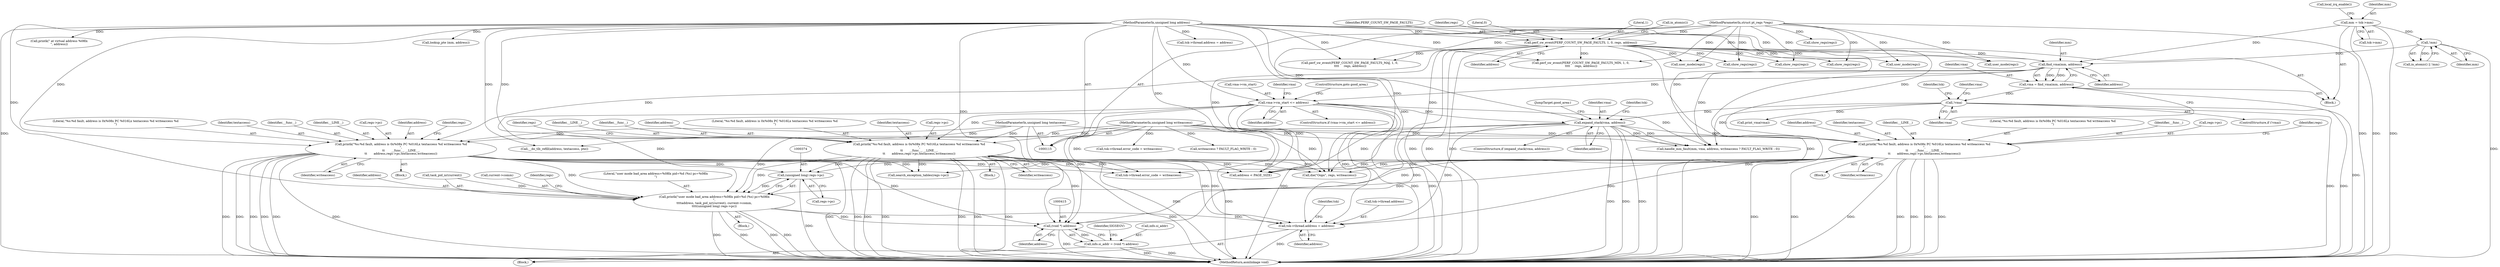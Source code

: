 digraph "0_linux_a8b0ca17b80e92faab46ee7179ba9e99ccb61233_30@pointer" {
"1000373" [label="(Call,(unsigned long) regs->pc)"];
"1000164" [label="(Call,printk(\"%s:%d fault, address is 0x%08x PC %016Lx textaccess %d writeaccess %d\n\",\n\t\t       __func__, __LINE__,\n\t\t       address,regs->pc,textaccess,writeaccess))"];
"1000155" [label="(Call,find_vma(mm, address))"];
"1000145" [label="(Call,!mm)"];
"1000130" [label="(Call,mm = tsk->mm)"];
"1000136" [label="(Call,perf_sw_event(PERF_COUNT_SW_PAGE_FAULTS, 1, 0, regs, address))"];
"1000116" [label="(MethodParameterIn,struct pt_regs *regs)"];
"1000119" [label="(MethodParameterIn,unsigned long address)"];
"1000118" [label="(MethodParameterIn,unsigned long textaccess)"];
"1000117" [label="(MethodParameterIn,unsigned long writeaccess)"];
"1000195" [label="(Call,printk(\"%s:%d fault, address is 0x%08x PC %016Lx textaccess %d writeaccess %d\n\",\n\t\t       __func__, __LINE__,\n\t\t       address,regs->pc,textaccess,writeaccess))"];
"1000178" [label="(Call,vma->vm_start <= address)"];
"1000217" [label="(Call,printk(\"%s:%d fault, address is 0x%08x PC %016Lx textaccess %d writeaccess %d\n\",\n\t\t       __func__, __LINE__,\n\t\t       address,regs->pc,textaccess,writeaccess))"];
"1000211" [label="(Call,expand_stack(vma, address))"];
"1000159" [label="(Call,!vma)"];
"1000153" [label="(Call,vma = find_vma(mm, address))"];
"1000365" [label="(Call,printk(\"user mode bad_area address=%08lx pid=%d (%s) pc=%08lx\n\",\n\t\t\t\taddress, task_pid_nr(current), current->comm,\n\t\t\t\t(unsigned long) regs->pc))"];
"1000386" [label="(Call,tsk->thread.address = address)"];
"1000414" [label="(Call,(void *) address)"];
"1000410" [label="(Call,info.si_addr = (void *) address)"];
"1000135" [label="(Call,local_irq_enable())"];
"1000219" [label="(Identifier,__func__)"];
"1000156" [label="(Identifier,mm)"];
"1000116" [label="(MethodParameterIn,struct pt_regs *regs)"];
"1000478" [label="(Call,tsk->thread.address = address)"];
"1000163" [label="(Identifier,tsk)"];
"1000393" [label="(Call,tsk->thread.error_code = writeaccess)"];
"1000161" [label="(Block,)"];
"1000378" [label="(Call,show_regs(regs))"];
"1000392" [label="(Identifier,address)"];
"1000448" [label="(Call,printk(\" at virtual address %08lx\n\", address))"];
"1000213" [label="(Identifier,address)"];
"1000199" [label="(Identifier,address)"];
"1000179" [label="(Call,vma->vm_start)"];
"1000192" [label="(Block,)"];
"1000165" [label="(Literal,\"%s:%d fault, address is 0x%08x PC %016Lx textaccess %d writeaccess %d\n\")"];
"1000143" [label="(Call,in_atomic() || !mm)"];
"1000154" [label="(Identifier,vma)"];
"1000196" [label="(Literal,\"%s:%d fault, address is 0x%08x PC %016Lx textaccess %d writeaccess %d\n\")"];
"1000504" [label="(Call,user_mode(regs))"];
"1000396" [label="(Identifier,tsk)"];
"1000230" [label="(JumpTarget,good_area:)"];
"1000410" [label="(Call,info.si_addr = (void *) address)"];
"1000366" [label="(Literal,\"user mode bad_area address=%08lx pid=%d (%s) pc=%08lx\n\")"];
"1000172" [label="(Identifier,textaccess)"];
"1000222" [label="(Call,regs->pc)"];
"1000485" [label="(Call,tsk->thread.error_code = writeaccess)"];
"1000212" [label="(Identifier,vma)"];
"1000228" [label="(Identifier,regs)"];
"1000118" [label="(MethodParameterIn,unsigned long textaccess)"];
"1000166" [label="(Identifier,__func__)"];
"1000373" [label="(Call,(unsigned long) regs->pc)"];
"1000132" [label="(Call,tsk->mm)"];
"1000177" [label="(ControlStructure,if (vma->vm_start <= address))"];
"1000211" [label="(Call,expand_stack(vma, address))"];
"1000203" [label="(Identifier,textaccess)"];
"1000140" [label="(Identifier,regs)"];
"1000418" [label="(Identifier,SIGSEGV)"];
"1000367" [label="(Identifier,address)"];
"1000167" [label="(Identifier,__LINE__)"];
"1000205" [label="(Call,show_regs(regs))"];
"1000131" [label="(Identifier,mm)"];
"1000174" [label="(Call,show_regs(regs))"];
"1000350" [label="(Call,user_mode(regs))"];
"1000164" [label="(Call,printk(\"%s:%d fault, address is 0x%08x PC %016Lx textaccess %d writeaccess %d\n\",\n\t\t       __func__, __LINE__,\n\t\t       address,regs->pc,textaccess,writeaccess))"];
"1000184" [label="(ControlStructure,goto good_area;)"];
"1000411" [label="(Call,info.si_addr)"];
"1000182" [label="(Identifier,address)"];
"1000141" [label="(Identifier,address)"];
"1000375" [label="(Call,regs->pc)"];
"1000139" [label="(Literal,0)"];
"1000221" [label="(Identifier,address)"];
"1000207" [label="(Call,print_vma(vma))"];
"1000267" [label="(Call,handle_mm_fault(mm, vma, address, writeaccess ? FAULT_FLAG_WRITE : 0))"];
"1000387" [label="(Call,tsk->thread.address)"];
"1000451" [label="(Call,die(\"Oops\", regs, writeaccess))"];
"1000117" [label="(MethodParameterIn,unsigned long writeaccess)"];
"1000160" [label="(Identifier,vma)"];
"1000217" [label="(Call,printk(\"%s:%d fault, address is 0x%08x PC %016Lx textaccess %d writeaccess %d\n\",\n\t\t       __func__, __LINE__,\n\t\t       address,regs->pc,textaccess,writeaccess))"];
"1000119" [label="(MethodParameterIn,unsigned long address)"];
"1000507" [label="(MethodReturn,asmlinkage void)"];
"1000157" [label="(Identifier,address)"];
"1000138" [label="(Literal,1)"];
"1000370" [label="(Call,current->comm)"];
"1000158" [label="(ControlStructure,if (!vma))"];
"1000302" [label="(Call,perf_sw_event(PERF_COUNT_SW_PAGE_FAULTS_MAJ, 1, 0,\n \t\t\t\t     regs, address))"];
"1000352" [label="(Block,)"];
"1000225" [label="(Identifier,textaccess)"];
"1000130" [label="(Call,mm = tsk->mm)"];
"1000169" [label="(Call,regs->pc)"];
"1000189" [label="(Identifier,vma)"];
"1000136" [label="(Call,perf_sw_event(PERF_COUNT_SW_PAGE_FAULTS, 1, 0, regs, address))"];
"1000168" [label="(Identifier,address)"];
"1000200" [label="(Call,regs->pc)"];
"1000314" [label="(Call,perf_sw_event(PERF_COUNT_SW_PAGE_FAULTS_MIN, 1, 0,\n \t\t\t\t     regs, address))"];
"1000330" [label="(Call,__do_tlb_refill(address, textaccess, pte))"];
"1000322" [label="(Call,lookup_pte (mm, address))"];
"1000206" [label="(Identifier,regs)"];
"1000159" [label="(Call,!vma)"];
"1000195" [label="(Call,printk(\"%s:%d fault, address is 0x%08x PC %016Lx textaccess %d writeaccess %d\n\",\n\t\t       __func__, __LINE__,\n\t\t       address,regs->pc,textaccess,writeaccess))"];
"1000220" [label="(Identifier,__LINE__)"];
"1000153" [label="(Call,vma = find_vma(mm, address))"];
"1000218" [label="(Literal,\"%s:%d fault, address is 0x%08x PC %016Lx textaccess %d writeaccess %d\n\")"];
"1000180" [label="(Identifier,vma)"];
"1000120" [label="(Block,)"];
"1000144" [label="(Call,in_atomic())"];
"1000137" [label="(Identifier,PERF_COUNT_SW_PAGE_FAULTS)"];
"1000198" [label="(Identifier,__LINE__)"];
"1000197" [label="(Identifier,__func__)"];
"1000146" [label="(Identifier,mm)"];
"1000386" [label="(Call,tsk->thread.address = address)"];
"1000175" [label="(Identifier,regs)"];
"1000365" [label="(Call,printk(\"user mode bad_area address=%08lx pid=%d (%s) pc=%08lx\n\",\n\t\t\t\taddress, task_pid_nr(current), current->comm,\n\t\t\t\t(unsigned long) regs->pc))"];
"1000155" [label="(Call,find_vma(mm, address))"];
"1000271" [label="(Call,writeaccess ? FAULT_FLAG_WRITE : 0)"];
"1000416" [label="(Identifier,address)"];
"1000465" [label="(Call,user_mode(regs))"];
"1000204" [label="(Identifier,writeaccess)"];
"1000214" [label="(Block,)"];
"1000216" [label="(Identifier,tsk)"];
"1000444" [label="(Call,address < PAGE_SIZE)"];
"1000210" [label="(ControlStructure,if (expand_stack(vma, address)))"];
"1000178" [label="(Call,vma->vm_start <= address)"];
"1000173" [label="(Identifier,writeaccess)"];
"1000428" [label="(Call,search_exception_tables(regs->pc))"];
"1000227" [label="(Call,show_regs(regs))"];
"1000145" [label="(Call,!mm)"];
"1000379" [label="(Identifier,regs)"];
"1000414" [label="(Call,(void *) address)"];
"1000226" [label="(Identifier,writeaccess)"];
"1000362" [label="(Block,)"];
"1000368" [label="(Call,task_pid_nr(current))"];
"1000373" -> "1000365"  [label="AST: "];
"1000373" -> "1000375"  [label="CFG: "];
"1000374" -> "1000373"  [label="AST: "];
"1000375" -> "1000373"  [label="AST: "];
"1000365" -> "1000373"  [label="CFG: "];
"1000373" -> "1000507"  [label="DDG: "];
"1000373" -> "1000365"  [label="DDG: "];
"1000164" -> "1000373"  [label="DDG: "];
"1000195" -> "1000373"  [label="DDG: "];
"1000217" -> "1000373"  [label="DDG: "];
"1000164" -> "1000161"  [label="AST: "];
"1000164" -> "1000173"  [label="CFG: "];
"1000165" -> "1000164"  [label="AST: "];
"1000166" -> "1000164"  [label="AST: "];
"1000167" -> "1000164"  [label="AST: "];
"1000168" -> "1000164"  [label="AST: "];
"1000169" -> "1000164"  [label="AST: "];
"1000172" -> "1000164"  [label="AST: "];
"1000173" -> "1000164"  [label="AST: "];
"1000175" -> "1000164"  [label="CFG: "];
"1000164" -> "1000507"  [label="DDG: "];
"1000164" -> "1000507"  [label="DDG: "];
"1000164" -> "1000507"  [label="DDG: "];
"1000164" -> "1000507"  [label="DDG: "];
"1000164" -> "1000507"  [label="DDG: "];
"1000164" -> "1000507"  [label="DDG: "];
"1000164" -> "1000507"  [label="DDG: "];
"1000155" -> "1000164"  [label="DDG: "];
"1000119" -> "1000164"  [label="DDG: "];
"1000118" -> "1000164"  [label="DDG: "];
"1000117" -> "1000164"  [label="DDG: "];
"1000164" -> "1000365"  [label="DDG: "];
"1000164" -> "1000386"  [label="DDG: "];
"1000164" -> "1000393"  [label="DDG: "];
"1000164" -> "1000414"  [label="DDG: "];
"1000164" -> "1000428"  [label="DDG: "];
"1000164" -> "1000444"  [label="DDG: "];
"1000164" -> "1000451"  [label="DDG: "];
"1000155" -> "1000153"  [label="AST: "];
"1000155" -> "1000157"  [label="CFG: "];
"1000156" -> "1000155"  [label="AST: "];
"1000157" -> "1000155"  [label="AST: "];
"1000153" -> "1000155"  [label="CFG: "];
"1000155" -> "1000507"  [label="DDG: "];
"1000155" -> "1000153"  [label="DDG: "];
"1000155" -> "1000153"  [label="DDG: "];
"1000145" -> "1000155"  [label="DDG: "];
"1000130" -> "1000155"  [label="DDG: "];
"1000136" -> "1000155"  [label="DDG: "];
"1000119" -> "1000155"  [label="DDG: "];
"1000155" -> "1000178"  [label="DDG: "];
"1000155" -> "1000267"  [label="DDG: "];
"1000145" -> "1000143"  [label="AST: "];
"1000145" -> "1000146"  [label="CFG: "];
"1000146" -> "1000145"  [label="AST: "];
"1000143" -> "1000145"  [label="CFG: "];
"1000145" -> "1000507"  [label="DDG: "];
"1000145" -> "1000143"  [label="DDG: "];
"1000130" -> "1000145"  [label="DDG: "];
"1000130" -> "1000120"  [label="AST: "];
"1000130" -> "1000132"  [label="CFG: "];
"1000131" -> "1000130"  [label="AST: "];
"1000132" -> "1000130"  [label="AST: "];
"1000135" -> "1000130"  [label="CFG: "];
"1000130" -> "1000507"  [label="DDG: "];
"1000130" -> "1000507"  [label="DDG: "];
"1000136" -> "1000120"  [label="AST: "];
"1000136" -> "1000141"  [label="CFG: "];
"1000137" -> "1000136"  [label="AST: "];
"1000138" -> "1000136"  [label="AST: "];
"1000139" -> "1000136"  [label="AST: "];
"1000140" -> "1000136"  [label="AST: "];
"1000141" -> "1000136"  [label="AST: "];
"1000144" -> "1000136"  [label="CFG: "];
"1000136" -> "1000507"  [label="DDG: "];
"1000136" -> "1000507"  [label="DDG: "];
"1000136" -> "1000507"  [label="DDG: "];
"1000136" -> "1000507"  [label="DDG: "];
"1000116" -> "1000136"  [label="DDG: "];
"1000119" -> "1000136"  [label="DDG: "];
"1000136" -> "1000174"  [label="DDG: "];
"1000136" -> "1000205"  [label="DDG: "];
"1000136" -> "1000227"  [label="DDG: "];
"1000136" -> "1000302"  [label="DDG: "];
"1000136" -> "1000314"  [label="DDG: "];
"1000136" -> "1000350"  [label="DDG: "];
"1000136" -> "1000444"  [label="DDG: "];
"1000136" -> "1000451"  [label="DDG: "];
"1000136" -> "1000465"  [label="DDG: "];
"1000136" -> "1000504"  [label="DDG: "];
"1000116" -> "1000115"  [label="AST: "];
"1000116" -> "1000507"  [label="DDG: "];
"1000116" -> "1000174"  [label="DDG: "];
"1000116" -> "1000205"  [label="DDG: "];
"1000116" -> "1000227"  [label="DDG: "];
"1000116" -> "1000302"  [label="DDG: "];
"1000116" -> "1000314"  [label="DDG: "];
"1000116" -> "1000350"  [label="DDG: "];
"1000116" -> "1000378"  [label="DDG: "];
"1000116" -> "1000451"  [label="DDG: "];
"1000116" -> "1000465"  [label="DDG: "];
"1000116" -> "1000504"  [label="DDG: "];
"1000119" -> "1000115"  [label="AST: "];
"1000119" -> "1000507"  [label="DDG: "];
"1000119" -> "1000178"  [label="DDG: "];
"1000119" -> "1000195"  [label="DDG: "];
"1000119" -> "1000211"  [label="DDG: "];
"1000119" -> "1000217"  [label="DDG: "];
"1000119" -> "1000267"  [label="DDG: "];
"1000119" -> "1000302"  [label="DDG: "];
"1000119" -> "1000314"  [label="DDG: "];
"1000119" -> "1000322"  [label="DDG: "];
"1000119" -> "1000330"  [label="DDG: "];
"1000119" -> "1000365"  [label="DDG: "];
"1000119" -> "1000386"  [label="DDG: "];
"1000119" -> "1000414"  [label="DDG: "];
"1000119" -> "1000444"  [label="DDG: "];
"1000119" -> "1000448"  [label="DDG: "];
"1000119" -> "1000478"  [label="DDG: "];
"1000118" -> "1000115"  [label="AST: "];
"1000118" -> "1000507"  [label="DDG: "];
"1000118" -> "1000195"  [label="DDG: "];
"1000118" -> "1000217"  [label="DDG: "];
"1000118" -> "1000330"  [label="DDG: "];
"1000117" -> "1000115"  [label="AST: "];
"1000117" -> "1000507"  [label="DDG: "];
"1000117" -> "1000195"  [label="DDG: "];
"1000117" -> "1000217"  [label="DDG: "];
"1000117" -> "1000267"  [label="DDG: "];
"1000117" -> "1000271"  [label="DDG: "];
"1000117" -> "1000393"  [label="DDG: "];
"1000117" -> "1000451"  [label="DDG: "];
"1000117" -> "1000485"  [label="DDG: "];
"1000195" -> "1000192"  [label="AST: "];
"1000195" -> "1000204"  [label="CFG: "];
"1000196" -> "1000195"  [label="AST: "];
"1000197" -> "1000195"  [label="AST: "];
"1000198" -> "1000195"  [label="AST: "];
"1000199" -> "1000195"  [label="AST: "];
"1000200" -> "1000195"  [label="AST: "];
"1000203" -> "1000195"  [label="AST: "];
"1000204" -> "1000195"  [label="AST: "];
"1000206" -> "1000195"  [label="CFG: "];
"1000195" -> "1000507"  [label="DDG: "];
"1000195" -> "1000507"  [label="DDG: "];
"1000195" -> "1000507"  [label="DDG: "];
"1000195" -> "1000507"  [label="DDG: "];
"1000195" -> "1000507"  [label="DDG: "];
"1000195" -> "1000507"  [label="DDG: "];
"1000195" -> "1000507"  [label="DDG: "];
"1000178" -> "1000195"  [label="DDG: "];
"1000195" -> "1000365"  [label="DDG: "];
"1000195" -> "1000386"  [label="DDG: "];
"1000195" -> "1000393"  [label="DDG: "];
"1000195" -> "1000414"  [label="DDG: "];
"1000195" -> "1000428"  [label="DDG: "];
"1000195" -> "1000444"  [label="DDG: "];
"1000195" -> "1000451"  [label="DDG: "];
"1000178" -> "1000177"  [label="AST: "];
"1000178" -> "1000182"  [label="CFG: "];
"1000179" -> "1000178"  [label="AST: "];
"1000182" -> "1000178"  [label="AST: "];
"1000184" -> "1000178"  [label="CFG: "];
"1000189" -> "1000178"  [label="CFG: "];
"1000178" -> "1000507"  [label="DDG: "];
"1000178" -> "1000507"  [label="DDG: "];
"1000178" -> "1000507"  [label="DDG: "];
"1000178" -> "1000211"  [label="DDG: "];
"1000178" -> "1000267"  [label="DDG: "];
"1000178" -> "1000365"  [label="DDG: "];
"1000178" -> "1000386"  [label="DDG: "];
"1000178" -> "1000414"  [label="DDG: "];
"1000178" -> "1000444"  [label="DDG: "];
"1000217" -> "1000214"  [label="AST: "];
"1000217" -> "1000226"  [label="CFG: "];
"1000218" -> "1000217"  [label="AST: "];
"1000219" -> "1000217"  [label="AST: "];
"1000220" -> "1000217"  [label="AST: "];
"1000221" -> "1000217"  [label="AST: "];
"1000222" -> "1000217"  [label="AST: "];
"1000225" -> "1000217"  [label="AST: "];
"1000226" -> "1000217"  [label="AST: "];
"1000228" -> "1000217"  [label="CFG: "];
"1000217" -> "1000507"  [label="DDG: "];
"1000217" -> "1000507"  [label="DDG: "];
"1000217" -> "1000507"  [label="DDG: "];
"1000217" -> "1000507"  [label="DDG: "];
"1000217" -> "1000507"  [label="DDG: "];
"1000217" -> "1000507"  [label="DDG: "];
"1000217" -> "1000507"  [label="DDG: "];
"1000211" -> "1000217"  [label="DDG: "];
"1000217" -> "1000365"  [label="DDG: "];
"1000217" -> "1000386"  [label="DDG: "];
"1000217" -> "1000393"  [label="DDG: "];
"1000217" -> "1000414"  [label="DDG: "];
"1000217" -> "1000428"  [label="DDG: "];
"1000217" -> "1000444"  [label="DDG: "];
"1000217" -> "1000451"  [label="DDG: "];
"1000211" -> "1000210"  [label="AST: "];
"1000211" -> "1000213"  [label="CFG: "];
"1000212" -> "1000211"  [label="AST: "];
"1000213" -> "1000211"  [label="AST: "];
"1000216" -> "1000211"  [label="CFG: "];
"1000230" -> "1000211"  [label="CFG: "];
"1000211" -> "1000507"  [label="DDG: "];
"1000211" -> "1000507"  [label="DDG: "];
"1000211" -> "1000507"  [label="DDG: "];
"1000159" -> "1000211"  [label="DDG: "];
"1000211" -> "1000267"  [label="DDG: "];
"1000211" -> "1000267"  [label="DDG: "];
"1000211" -> "1000365"  [label="DDG: "];
"1000211" -> "1000386"  [label="DDG: "];
"1000211" -> "1000414"  [label="DDG: "];
"1000211" -> "1000444"  [label="DDG: "];
"1000159" -> "1000158"  [label="AST: "];
"1000159" -> "1000160"  [label="CFG: "];
"1000160" -> "1000159"  [label="AST: "];
"1000163" -> "1000159"  [label="CFG: "];
"1000180" -> "1000159"  [label="CFG: "];
"1000159" -> "1000507"  [label="DDG: "];
"1000159" -> "1000507"  [label="DDG: "];
"1000153" -> "1000159"  [label="DDG: "];
"1000159" -> "1000207"  [label="DDG: "];
"1000159" -> "1000267"  [label="DDG: "];
"1000153" -> "1000120"  [label="AST: "];
"1000154" -> "1000153"  [label="AST: "];
"1000160" -> "1000153"  [label="CFG: "];
"1000153" -> "1000507"  [label="DDG: "];
"1000365" -> "1000362"  [label="AST: "];
"1000366" -> "1000365"  [label="AST: "];
"1000367" -> "1000365"  [label="AST: "];
"1000368" -> "1000365"  [label="AST: "];
"1000370" -> "1000365"  [label="AST: "];
"1000379" -> "1000365"  [label="CFG: "];
"1000365" -> "1000507"  [label="DDG: "];
"1000365" -> "1000507"  [label="DDG: "];
"1000365" -> "1000507"  [label="DDG: "];
"1000365" -> "1000507"  [label="DDG: "];
"1000368" -> "1000365"  [label="DDG: "];
"1000365" -> "1000386"  [label="DDG: "];
"1000365" -> "1000414"  [label="DDG: "];
"1000386" -> "1000352"  [label="AST: "];
"1000386" -> "1000392"  [label="CFG: "];
"1000387" -> "1000386"  [label="AST: "];
"1000392" -> "1000386"  [label="AST: "];
"1000396" -> "1000386"  [label="CFG: "];
"1000386" -> "1000507"  [label="DDG: "];
"1000414" -> "1000410"  [label="AST: "];
"1000414" -> "1000416"  [label="CFG: "];
"1000415" -> "1000414"  [label="AST: "];
"1000416" -> "1000414"  [label="AST: "];
"1000410" -> "1000414"  [label="CFG: "];
"1000414" -> "1000507"  [label="DDG: "];
"1000414" -> "1000410"  [label="DDG: "];
"1000410" -> "1000352"  [label="AST: "];
"1000411" -> "1000410"  [label="AST: "];
"1000418" -> "1000410"  [label="CFG: "];
"1000410" -> "1000507"  [label="DDG: "];
"1000410" -> "1000507"  [label="DDG: "];
}
